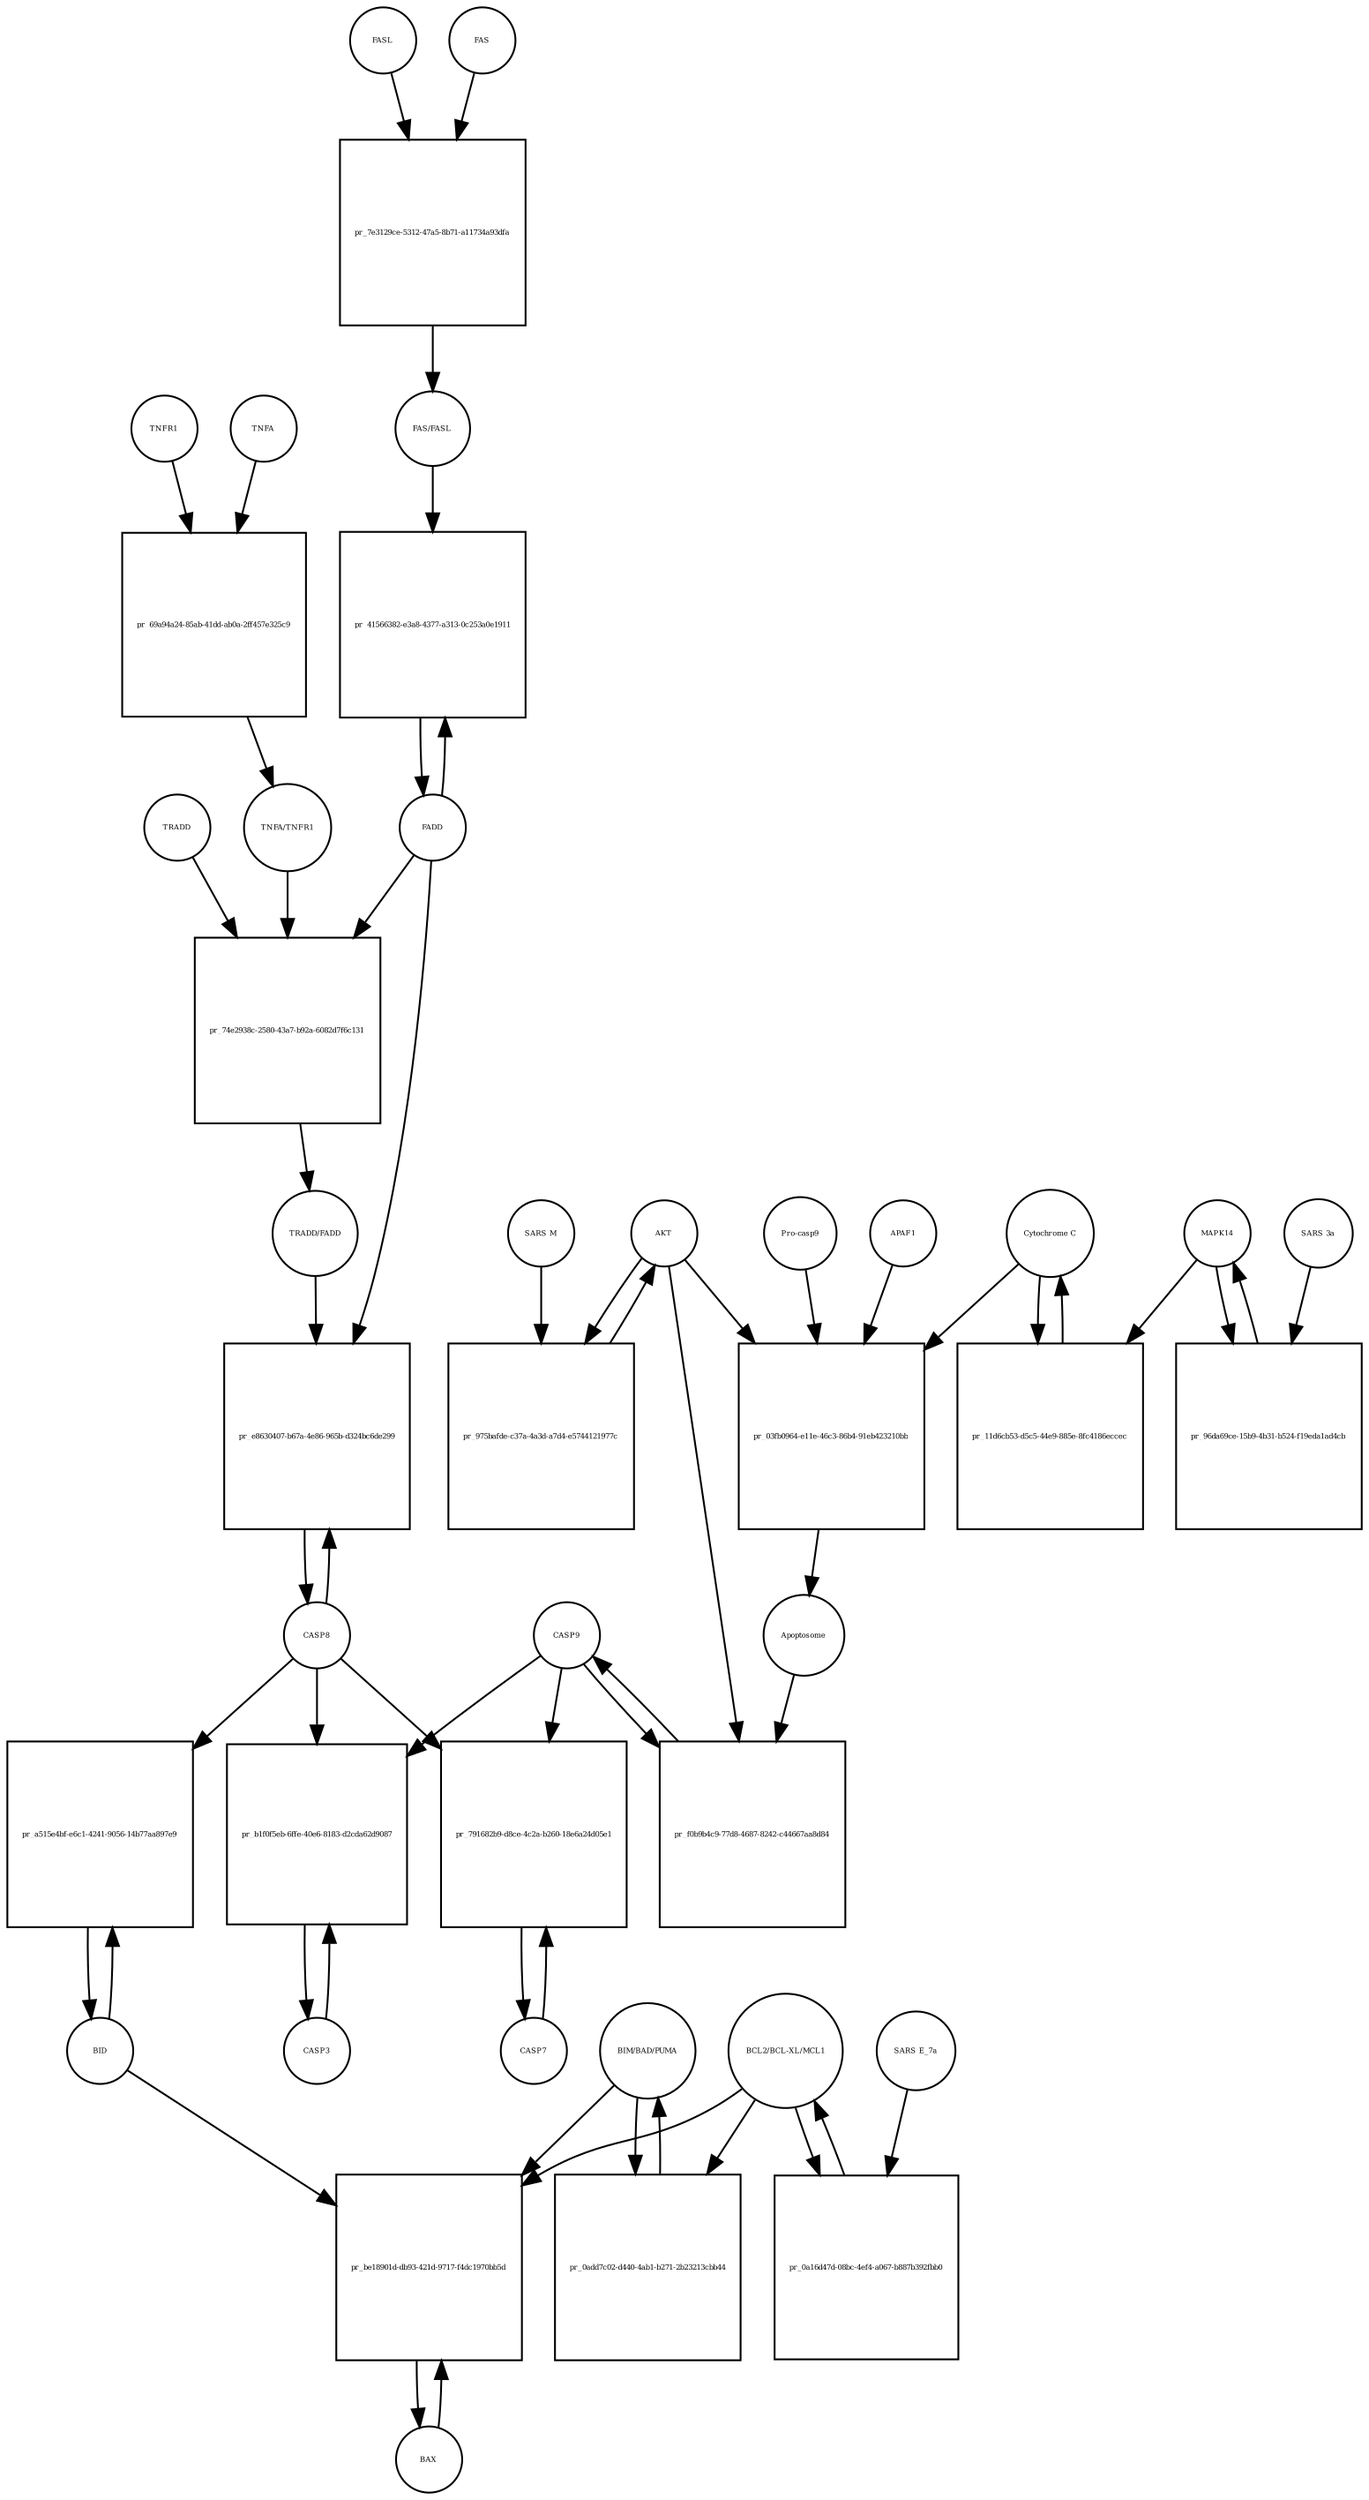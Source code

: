 strict digraph  {
FASL [annotation="", bipartite=0, cls=macromolecule, fontsize=4, label=FASL, shape=circle];
"pr_7e3129ce-5312-47a5-8b71-a11734a93dfa" [annotation="", bipartite=1, cls=process, fontsize=4, label="pr_7e3129ce-5312-47a5-8b71-a11734a93dfa", shape=square];
FAS [annotation="", bipartite=0, cls=macromolecule, fontsize=4, label=FAS, shape=circle];
"FAS/FASL" [annotation="", bipartite=0, cls=complex, fontsize=4, label="FAS/FASL", shape=circle];
TNFA [annotation="", bipartite=0, cls=macromolecule, fontsize=4, label=TNFA, shape=circle];
"pr_69a94a24-85ab-41dd-ab0a-2ff457e325c9" [annotation="", bipartite=1, cls=process, fontsize=4, label="pr_69a94a24-85ab-41dd-ab0a-2ff457e325c9", shape=square];
TNFR1 [annotation="", bipartite=0, cls=macromolecule, fontsize=4, label=TNFR1, shape=circle];
"TNFA/TNFR1" [annotation="", bipartite=0, cls=complex, fontsize=4, label="TNFA/TNFR1", shape=circle];
FADD [annotation="", bipartite=0, cls=macromolecule, fontsize=4, label=FADD, shape=circle];
"pr_41566382-e3a8-4377-a313-0c253a0e1911" [annotation="", bipartite=1, cls=process, fontsize=4, label="pr_41566382-e3a8-4377-a313-0c253a0e1911", shape=square];
CASP8 [annotation="", bipartite=0, cls=macromolecule, fontsize=4, label=CASP8, shape=circle];
"pr_e8630407-b67a-4e86-965b-d324bc6de299" [annotation="", bipartite=1, cls=process, fontsize=4, label="pr_e8630407-b67a-4e86-965b-d324bc6de299", shape=square];
"TRADD/FADD" [annotation="", bipartite=0, cls=complex, fontsize=4, label="TRADD/FADD", shape=circle];
CASP3 [annotation="", bipartite=0, cls=macromolecule, fontsize=4, label=CASP3, shape=circle];
"pr_b1f0f5eb-6ffe-40e6-8183-d2cda62d9087" [annotation="", bipartite=1, cls=process, fontsize=4, label="pr_b1f0f5eb-6ffe-40e6-8183-d2cda62d9087", shape=square];
CASP9 [annotation="", bipartite=0, cls=macromolecule, fontsize=4, label=CASP9, shape=circle];
"pr_f0b9b4c9-77d8-4687-8242-c44667aa8d84" [annotation="", bipartite=1, cls=process, fontsize=4, label="pr_f0b9b4c9-77d8-4687-8242-c44667aa8d84", shape=square];
Apoptosome [annotation="", bipartite=0, cls=complex, fontsize=4, label=Apoptosome, shape=circle];
AKT [annotation="", bipartite=0, cls=macromolecule, fontsize=4, label=AKT, shape=circle];
BID [annotation="", bipartite=0, cls=macromolecule, fontsize=4, label=BID, shape=circle];
"pr_a515e4bf-e6c1-4241-9056-14b77aa897e9" [annotation="", bipartite=1, cls=process, fontsize=4, label="pr_a515e4bf-e6c1-4241-9056-14b77aa897e9", shape=square];
BAX [annotation="", bipartite=0, cls=macromolecule, fontsize=4, label=BAX, shape=circle];
"pr_be18901d-db93-421d-9717-f4dc1970bb5d" [annotation="", bipartite=1, cls=process, fontsize=4, label="pr_be18901d-db93-421d-9717-f4dc1970bb5d", shape=square];
"BIM/BAD/PUMA" [annotation="", bipartite=0, cls=complex, fontsize=4, label="BIM/BAD/PUMA", shape=circle];
"BCL2/BCL-XL/MCL1" [annotation="", bipartite=0, cls=complex, fontsize=4, label="BCL2/BCL-XL/MCL1", shape=circle];
"Cytochrome C" [annotation="", bipartite=0, cls=macromolecule, fontsize=4, label="Cytochrome C", shape=circle];
"pr_11d6cb53-d5c5-44e9-885e-8fc4186eccec" [annotation="", bipartite=1, cls=process, fontsize=4, label="pr_11d6cb53-d5c5-44e9-885e-8fc4186eccec", shape=square];
MAPK14 [annotation="", bipartite=0, cls=macromolecule, fontsize=4, label=MAPK14, shape=circle];
APAF1 [annotation="", bipartite=0, cls=macromolecule, fontsize=4, label=APAF1, shape=circle];
"pr_03fb0964-e11e-46c3-86b4-91eb423210bb" [annotation="", bipartite=1, cls=process, fontsize=4, label="pr_03fb0964-e11e-46c3-86b4-91eb423210bb", shape=square];
"Pro-casp9" [annotation="", bipartite=0, cls=macromolecule, fontsize=4, label="Pro-casp9", shape=circle];
CASP7 [annotation="", bipartite=0, cls=macromolecule, fontsize=4, label=CASP7, shape=circle];
"pr_791682b9-d8ce-4c2a-b260-18e6a24d05e1" [annotation="", bipartite=1, cls=process, fontsize=4, label="pr_791682b9-d8ce-4c2a-b260-18e6a24d05e1", shape=square];
"pr_975bafde-c37a-4a3d-a7d4-e5744121977c" [annotation="", bipartite=1, cls=process, fontsize=4, label="pr_975bafde-c37a-4a3d-a7d4-e5744121977c", shape=square];
"SARS M" [annotation="", bipartite=0, cls=macromolecule, fontsize=4, label="SARS M", shape=circle];
"pr_74e2938c-2580-43a7-b92a-6082d7f6c131" [annotation="", bipartite=1, cls=process, fontsize=4, label="pr_74e2938c-2580-43a7-b92a-6082d7f6c131", shape=square];
TRADD [annotation="", bipartite=0, cls=macromolecule, fontsize=4, label=TRADD, shape=circle];
"pr_96da69ce-15b9-4b31-b524-f19eda1ad4cb" [annotation="", bipartite=1, cls=process, fontsize=4, label="pr_96da69ce-15b9-4b31-b524-f19eda1ad4cb", shape=square];
"SARS 3a" [annotation="", bipartite=0, cls=macromolecule, fontsize=4, label="SARS 3a", shape=circle];
"pr_0add7c02-d440-4ab1-b271-2b23213cbb44" [annotation="", bipartite=1, cls=process, fontsize=4, label="pr_0add7c02-d440-4ab1-b271-2b23213cbb44", shape=square];
"pr_0a16d47d-08bc-4ef4-a067-b887b392fbb0" [annotation="", bipartite=1, cls=process, fontsize=4, label="pr_0a16d47d-08bc-4ef4-a067-b887b392fbb0", shape=square];
"SARS E_7a" [annotation="", bipartite=0, cls=macromolecule, fontsize=4, label="SARS E_7a", shape=circle];
FASL -> "pr_7e3129ce-5312-47a5-8b71-a11734a93dfa"  [annotation="", interaction_type=consumption];
"pr_7e3129ce-5312-47a5-8b71-a11734a93dfa" -> "FAS/FASL"  [annotation="", interaction_type=production];
FAS -> "pr_7e3129ce-5312-47a5-8b71-a11734a93dfa"  [annotation="", interaction_type=consumption];
"FAS/FASL" -> "pr_41566382-e3a8-4377-a313-0c253a0e1911"  [annotation="urn_miriam_kegg.pathway_hsa04210", interaction_type=catalysis];
TNFA -> "pr_69a94a24-85ab-41dd-ab0a-2ff457e325c9"  [annotation="", interaction_type=consumption];
"pr_69a94a24-85ab-41dd-ab0a-2ff457e325c9" -> "TNFA/TNFR1"  [annotation="", interaction_type=production];
TNFR1 -> "pr_69a94a24-85ab-41dd-ab0a-2ff457e325c9"  [annotation="", interaction_type=consumption];
"TNFA/TNFR1" -> "pr_74e2938c-2580-43a7-b92a-6082d7f6c131"  [annotation="urn_miriam_kegg.pathway_hsa04210", interaction_type=catalysis];
FADD -> "pr_41566382-e3a8-4377-a313-0c253a0e1911"  [annotation="", interaction_type=consumption];
FADD -> "pr_e8630407-b67a-4e86-965b-d324bc6de299"  [annotation="urn_miriam_kegg.pathway_hsa04210", interaction_type=catalysis];
FADD -> "pr_74e2938c-2580-43a7-b92a-6082d7f6c131"  [annotation="", interaction_type=consumption];
"pr_41566382-e3a8-4377-a313-0c253a0e1911" -> FADD  [annotation="", interaction_type=production];
CASP8 -> "pr_e8630407-b67a-4e86-965b-d324bc6de299"  [annotation="", interaction_type=consumption];
CASP8 -> "pr_b1f0f5eb-6ffe-40e6-8183-d2cda62d9087"  [annotation="urn_miriam_kegg.pathway_hsa04210", interaction_type=catalysis];
CASP8 -> "pr_a515e4bf-e6c1-4241-9056-14b77aa897e9"  [annotation="urn_miriam_kegg.pathway_hsa04210", interaction_type=catalysis];
CASP8 -> "pr_791682b9-d8ce-4c2a-b260-18e6a24d05e1"  [annotation="urn_miriam_kegg.pathway_hsa04210", interaction_type=catalysis];
"pr_e8630407-b67a-4e86-965b-d324bc6de299" -> CASP8  [annotation="", interaction_type=production];
"TRADD/FADD" -> "pr_e8630407-b67a-4e86-965b-d324bc6de299"  [annotation="urn_miriam_kegg.pathway_hsa04210", interaction_type=catalysis];
CASP3 -> "pr_b1f0f5eb-6ffe-40e6-8183-d2cda62d9087"  [annotation="", interaction_type=consumption];
"pr_b1f0f5eb-6ffe-40e6-8183-d2cda62d9087" -> CASP3  [annotation="", interaction_type=production];
CASP9 -> "pr_b1f0f5eb-6ffe-40e6-8183-d2cda62d9087"  [annotation="urn_miriam_kegg.pathway_hsa04210", interaction_type=catalysis];
CASP9 -> "pr_f0b9b4c9-77d8-4687-8242-c44667aa8d84"  [annotation="", interaction_type=consumption];
CASP9 -> "pr_791682b9-d8ce-4c2a-b260-18e6a24d05e1"  [annotation="urn_miriam_kegg.pathway_hsa04210", interaction_type=catalysis];
"pr_f0b9b4c9-77d8-4687-8242-c44667aa8d84" -> CASP9  [annotation="", interaction_type=production];
Apoptosome -> "pr_f0b9b4c9-77d8-4687-8242-c44667aa8d84"  [annotation="urn_miriam_kegg.pathway_hsa04210", interaction_type=catalysis];
AKT -> "pr_f0b9b4c9-77d8-4687-8242-c44667aa8d84"  [annotation="urn_miriam_kegg.pathway_hsa04210", interaction_type=inhibition];
AKT -> "pr_03fb0964-e11e-46c3-86b4-91eb423210bb"  [annotation="urn_miriam_kegg.pathway_hsa04210", interaction_type=inhibition];
AKT -> "pr_975bafde-c37a-4a3d-a7d4-e5744121977c"  [annotation="", interaction_type=consumption];
BID -> "pr_a515e4bf-e6c1-4241-9056-14b77aa897e9"  [annotation="", interaction_type=consumption];
BID -> "pr_be18901d-db93-421d-9717-f4dc1970bb5d"  [annotation=urn_miriam_pubmed_31226023, interaction_type=catalysis];
"pr_a515e4bf-e6c1-4241-9056-14b77aa897e9" -> BID  [annotation="", interaction_type=production];
BAX -> "pr_be18901d-db93-421d-9717-f4dc1970bb5d"  [annotation="", interaction_type=consumption];
"pr_be18901d-db93-421d-9717-f4dc1970bb5d" -> BAX  [annotation="", interaction_type=production];
"BIM/BAD/PUMA" -> "pr_be18901d-db93-421d-9717-f4dc1970bb5d"  [annotation=urn_miriam_pubmed_31226023, interaction_type=catalysis];
"BIM/BAD/PUMA" -> "pr_0add7c02-d440-4ab1-b271-2b23213cbb44"  [annotation="", interaction_type=consumption];
"BCL2/BCL-XL/MCL1" -> "pr_be18901d-db93-421d-9717-f4dc1970bb5d"  [annotation=urn_miriam_pubmed_31226023, interaction_type=inhibition];
"BCL2/BCL-XL/MCL1" -> "pr_0add7c02-d440-4ab1-b271-2b23213cbb44"  [annotation="", interaction_type=inhibition];
"BCL2/BCL-XL/MCL1" -> "pr_0a16d47d-08bc-4ef4-a067-b887b392fbb0"  [annotation="", interaction_type=consumption];
"Cytochrome C" -> "pr_11d6cb53-d5c5-44e9-885e-8fc4186eccec"  [annotation="", interaction_type=consumption];
"Cytochrome C" -> "pr_03fb0964-e11e-46c3-86b4-91eb423210bb"  [annotation="", interaction_type=consumption];
"pr_11d6cb53-d5c5-44e9-885e-8fc4186eccec" -> "Cytochrome C"  [annotation="", interaction_type=production];
MAPK14 -> "pr_11d6cb53-d5c5-44e9-885e-8fc4186eccec"  [annotation="urn_miriam_kegg.pathway_hsa04210|urn_miriam_pubmed_31226023", interaction_type=catalysis];
MAPK14 -> "pr_96da69ce-15b9-4b31-b524-f19eda1ad4cb"  [annotation="", interaction_type=consumption];
APAF1 -> "pr_03fb0964-e11e-46c3-86b4-91eb423210bb"  [annotation="", interaction_type=consumption];
"pr_03fb0964-e11e-46c3-86b4-91eb423210bb" -> Apoptosome  [annotation="", interaction_type=production];
"Pro-casp9" -> "pr_03fb0964-e11e-46c3-86b4-91eb423210bb"  [annotation="", interaction_type=consumption];
CASP7 -> "pr_791682b9-d8ce-4c2a-b260-18e6a24d05e1"  [annotation="", interaction_type=consumption];
"pr_791682b9-d8ce-4c2a-b260-18e6a24d05e1" -> CASP7  [annotation="", interaction_type=production];
"pr_975bafde-c37a-4a3d-a7d4-e5744121977c" -> AKT  [annotation="", interaction_type=production];
"SARS M" -> "pr_975bafde-c37a-4a3d-a7d4-e5744121977c"  [annotation=urn_miriam_pubmed_31226023, interaction_type=inhibition];
"pr_74e2938c-2580-43a7-b92a-6082d7f6c131" -> "TRADD/FADD"  [annotation="", interaction_type=production];
TRADD -> "pr_74e2938c-2580-43a7-b92a-6082d7f6c131"  [annotation="", interaction_type=consumption];
"pr_96da69ce-15b9-4b31-b524-f19eda1ad4cb" -> MAPK14  [annotation="", interaction_type=production];
"SARS 3a" -> "pr_96da69ce-15b9-4b31-b524-f19eda1ad4cb"  [annotation=urn_miriam_pubmed_31226023, interaction_type=catalysis];
"pr_0add7c02-d440-4ab1-b271-2b23213cbb44" -> "BIM/BAD/PUMA"  [annotation="", interaction_type=production];
"pr_0a16d47d-08bc-4ef4-a067-b887b392fbb0" -> "BCL2/BCL-XL/MCL1"  [annotation="", interaction_type=production];
"SARS E_7a" -> "pr_0a16d47d-08bc-4ef4-a067-b887b392fbb0"  [annotation="", interaction_type=inhibition];
}
